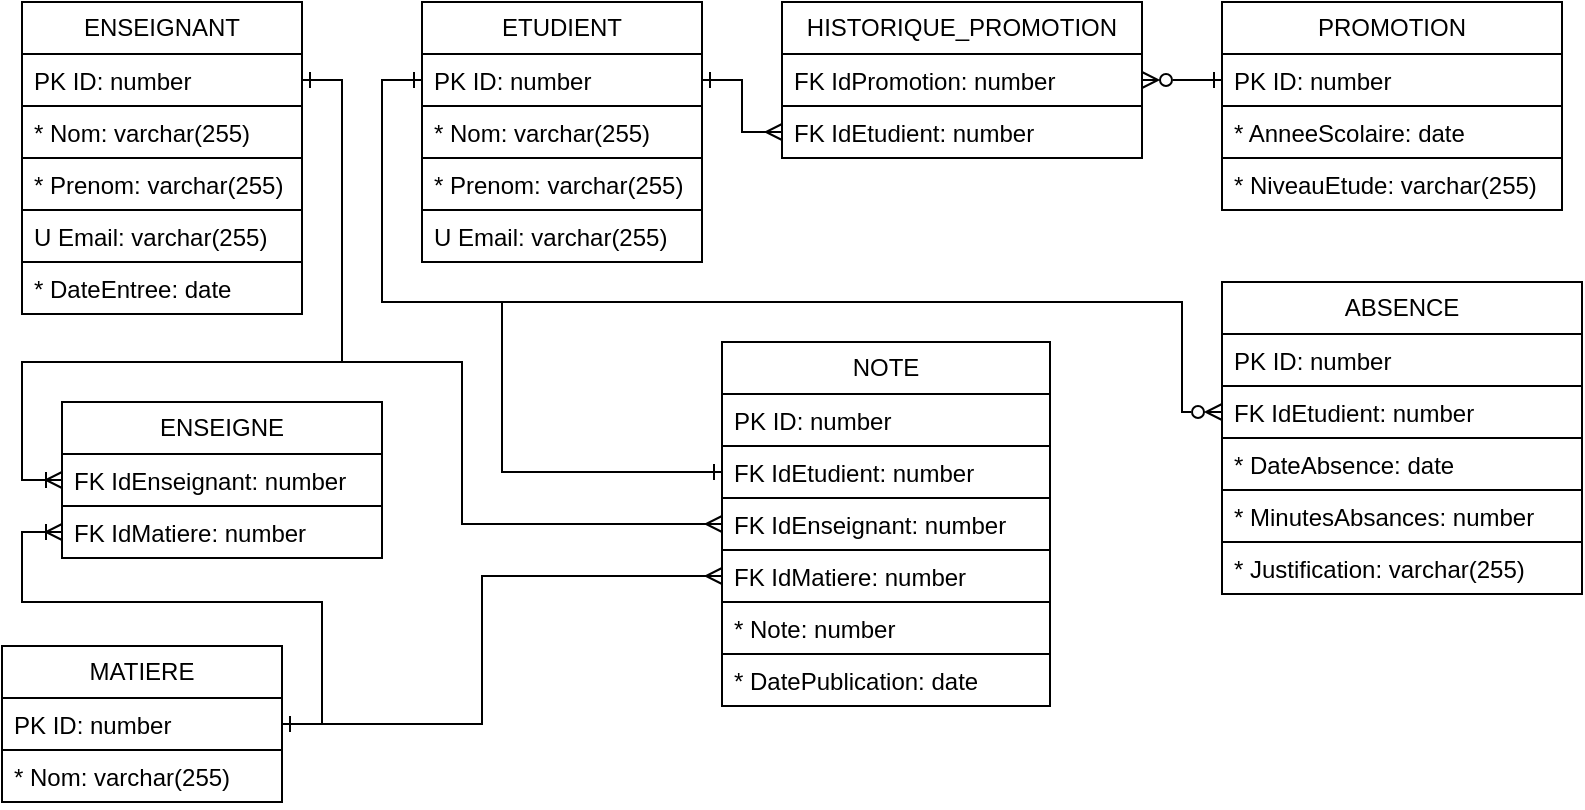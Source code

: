 <mxfile version="25.0.3">
  <diagram name="Page-1" id="5QHQpuwF0d0SdORkyzOC">
    <mxGraphModel dx="1058" dy="528" grid="1" gridSize="10" guides="1" tooltips="1" connect="1" arrows="1" fold="1" page="1" pageScale="1" pageWidth="827" pageHeight="1169" background="none" math="0" shadow="0">
      <root>
        <mxCell id="0" />
        <mxCell id="1" parent="0" />
        <mxCell id="vQiPM37jew7HVd68aj-R-1" value="ENSEIGNANT" style="swimlane;fontStyle=0;childLayout=stackLayout;horizontal=1;startSize=26;horizontalStack=0;resizeParent=1;resizeParentMax=0;resizeLast=0;collapsible=1;marginBottom=0;labelBackgroundColor=#FFFFFF;strokeColor=#000000;strokeWidth=1;swimlaneLine=0;fontColor=#000000;labelBorderColor=none;textShadow=0;whiteSpace=wrap;html=1;" vertex="1" parent="1">
          <mxGeometry x="20" y="80" width="140" height="156" as="geometry">
            <mxRectangle x="40" y="80" width="100" height="30" as="alternateBounds" />
          </mxGeometry>
        </mxCell>
        <mxCell id="vQiPM37jew7HVd68aj-R-2" value="PK ID: number" style="text;align=left;verticalAlign=top;spacingLeft=4;spacingRight=4;overflow=hidden;rotatable=0;points=[[0,0.5],[1,0.5]];portConstraint=eastwest;labelBackgroundColor=#FFFFFF;strokeColor=#000000;strokeWidth=1;swimlaneLine=0;fontColor=#000000;labelBorderColor=none;textShadow=0;whiteSpace=wrap;html=1;" vertex="1" parent="vQiPM37jew7HVd68aj-R-1">
          <mxGeometry y="26" width="140" height="26" as="geometry" />
        </mxCell>
        <mxCell id="vQiPM37jew7HVd68aj-R-3" value="* Nom: varchar(255)" style="text;align=left;verticalAlign=top;spacingLeft=4;spacingRight=4;overflow=hidden;rotatable=0;points=[[0,0.5],[1,0.5]];portConstraint=eastwest;labelBackgroundColor=#FFFFFF;strokeColor=#000000;strokeWidth=1;swimlaneLine=0;fontColor=#000000;labelBorderColor=none;textShadow=0;whiteSpace=wrap;html=1;" vertex="1" parent="vQiPM37jew7HVd68aj-R-1">
          <mxGeometry y="52" width="140" height="26" as="geometry" />
        </mxCell>
        <mxCell id="vQiPM37jew7HVd68aj-R-4" value="* Prenom: varchar(255)" style="text;align=left;verticalAlign=top;spacingLeft=4;spacingRight=4;overflow=hidden;rotatable=0;points=[[0,0.5],[1,0.5]];portConstraint=eastwest;labelBackgroundColor=#FFFFFF;strokeColor=#000000;strokeWidth=1;swimlaneLine=0;fontColor=#000000;labelBorderColor=none;textShadow=0;whiteSpace=wrap;html=1;" vertex="1" parent="vQiPM37jew7HVd68aj-R-1">
          <mxGeometry y="78" width="140" height="26" as="geometry" />
        </mxCell>
        <mxCell id="vQiPM37jew7HVd68aj-R-10" value="U Email: varchar(255)" style="text;align=left;verticalAlign=top;spacingLeft=4;spacingRight=4;overflow=hidden;rotatable=0;points=[[0,0.5],[1,0.5]];portConstraint=eastwest;labelBackgroundColor=#FFFFFF;strokeColor=#000000;strokeWidth=1;swimlaneLine=0;fontColor=#000000;labelBorderColor=none;textShadow=0;whiteSpace=wrap;html=1;" vertex="1" parent="vQiPM37jew7HVd68aj-R-1">
          <mxGeometry y="104" width="140" height="26" as="geometry" />
        </mxCell>
        <mxCell id="vQiPM37jew7HVd68aj-R-12" value="* DateEntree: date" style="text;align=left;verticalAlign=top;spacingLeft=4;spacingRight=4;overflow=hidden;rotatable=0;points=[[0,0.5],[1,0.5]];portConstraint=eastwest;labelBackgroundColor=#FFFFFF;strokeColor=#000000;strokeWidth=1;swimlaneLine=0;fontColor=#000000;labelBorderColor=none;textShadow=0;whiteSpace=wrap;html=1;" vertex="1" parent="vQiPM37jew7HVd68aj-R-1">
          <mxGeometry y="130" width="140" height="26" as="geometry" />
        </mxCell>
        <mxCell id="vQiPM37jew7HVd68aj-R-6" value="ETUDIENT" style="swimlane;fontStyle=0;childLayout=stackLayout;horizontal=1;startSize=26;horizontalStack=0;resizeParent=1;resizeParentMax=0;resizeLast=0;collapsible=1;marginBottom=0;labelBackgroundColor=#FFFFFF;strokeColor=#000000;strokeWidth=1;swimlaneLine=0;fontColor=#000000;labelBorderColor=none;textShadow=0;whiteSpace=wrap;html=1;" vertex="1" parent="1">
          <mxGeometry x="220" y="80" width="140" height="130" as="geometry">
            <mxRectangle x="40" y="80" width="100" height="30" as="alternateBounds" />
          </mxGeometry>
        </mxCell>
        <mxCell id="vQiPM37jew7HVd68aj-R-7" value="PK ID: number" style="text;align=left;verticalAlign=top;spacingLeft=4;spacingRight=4;overflow=hidden;rotatable=0;points=[[0,0.5],[1,0.5]];portConstraint=eastwest;labelBackgroundColor=#FFFFFF;strokeColor=#000000;strokeWidth=1;swimlaneLine=0;fontColor=#000000;labelBorderColor=none;textShadow=0;whiteSpace=wrap;html=1;" vertex="1" parent="vQiPM37jew7HVd68aj-R-6">
          <mxGeometry y="26" width="140" height="26" as="geometry" />
        </mxCell>
        <mxCell id="vQiPM37jew7HVd68aj-R-8" value="* Nom: varchar(255)" style="text;align=left;verticalAlign=top;spacingLeft=4;spacingRight=4;overflow=hidden;rotatable=0;points=[[0,0.5],[1,0.5]];portConstraint=eastwest;labelBackgroundColor=#FFFFFF;strokeColor=#000000;strokeWidth=1;swimlaneLine=0;fontColor=#000000;labelBorderColor=none;textShadow=0;whiteSpace=wrap;html=1;" vertex="1" parent="vQiPM37jew7HVd68aj-R-6">
          <mxGeometry y="52" width="140" height="26" as="geometry" />
        </mxCell>
        <mxCell id="vQiPM37jew7HVd68aj-R-9" value="* Prenom: varchar(255)" style="text;align=left;verticalAlign=top;spacingLeft=4;spacingRight=4;overflow=hidden;rotatable=0;points=[[0,0.5],[1,0.5]];portConstraint=eastwest;labelBackgroundColor=#FFFFFF;strokeColor=#000000;strokeWidth=1;swimlaneLine=0;fontColor=#000000;labelBorderColor=none;textShadow=0;whiteSpace=wrap;html=1;" vertex="1" parent="vQiPM37jew7HVd68aj-R-6">
          <mxGeometry y="78" width="140" height="26" as="geometry" />
        </mxCell>
        <mxCell id="vQiPM37jew7HVd68aj-R-13" value="U Email: varchar(255)" style="text;align=left;verticalAlign=top;spacingLeft=4;spacingRight=4;overflow=hidden;rotatable=0;points=[[0,0.5],[1,0.5]];portConstraint=eastwest;labelBackgroundColor=#FFFFFF;strokeColor=#000000;strokeWidth=1;swimlaneLine=0;fontColor=#000000;labelBorderColor=none;textShadow=0;whiteSpace=wrap;html=1;" vertex="1" parent="vQiPM37jew7HVd68aj-R-6">
          <mxGeometry y="104" width="140" height="26" as="geometry" />
        </mxCell>
        <mxCell id="vQiPM37jew7HVd68aj-R-14" value="PROMOTION" style="swimlane;fontStyle=0;childLayout=stackLayout;horizontal=1;startSize=26;horizontalStack=0;resizeParent=1;resizeParentMax=0;resizeLast=0;collapsible=1;marginBottom=0;labelBackgroundColor=#FFFFFF;strokeColor=#000000;strokeWidth=1;swimlaneLine=0;fontColor=#000000;labelBorderColor=none;textShadow=0;whiteSpace=wrap;html=1;" vertex="1" parent="1">
          <mxGeometry x="620" y="80" width="170" height="104" as="geometry" />
        </mxCell>
        <mxCell id="vQiPM37jew7HVd68aj-R-15" value="PK ID: number" style="text;align=left;verticalAlign=top;spacingLeft=4;spacingRight=4;overflow=hidden;rotatable=0;points=[[0,0.5],[1,0.5]];portConstraint=eastwest;labelBackgroundColor=#FFFFFF;strokeColor=#000000;strokeWidth=1;swimlaneLine=0;fontColor=#000000;labelBorderColor=none;textShadow=0;whiteSpace=wrap;html=1;" vertex="1" parent="vQiPM37jew7HVd68aj-R-14">
          <mxGeometry y="26" width="170" height="26" as="geometry" />
        </mxCell>
        <mxCell id="vQiPM37jew7HVd68aj-R-16" value="* AnneeScolaire: date" style="text;align=left;verticalAlign=top;spacingLeft=4;spacingRight=4;overflow=hidden;rotatable=0;points=[[0,0.5],[1,0.5]];portConstraint=eastwest;labelBackgroundColor=#FFFFFF;strokeColor=#000000;strokeWidth=1;swimlaneLine=0;fontColor=#000000;labelBorderColor=none;textShadow=0;whiteSpace=wrap;html=1;" vertex="1" parent="vQiPM37jew7HVd68aj-R-14">
          <mxGeometry y="52" width="170" height="26" as="geometry" />
        </mxCell>
        <mxCell id="vQiPM37jew7HVd68aj-R-17" value="* NiveauEtude: varchar(255)" style="text;align=left;verticalAlign=top;spacingLeft=4;spacingRight=4;overflow=hidden;rotatable=0;points=[[0,0.5],[1,0.5]];portConstraint=eastwest;labelBackgroundColor=#FFFFFF;strokeColor=#000000;strokeWidth=1;swimlaneLine=0;fontColor=#000000;labelBorderColor=none;textShadow=0;whiteSpace=wrap;html=1;" vertex="1" parent="vQiPM37jew7HVd68aj-R-14">
          <mxGeometry y="78" width="170" height="26" as="geometry" />
        </mxCell>
        <mxCell id="vQiPM37jew7HVd68aj-R-18" value="HISTORIQUE_PROMOTION" style="swimlane;fontStyle=0;childLayout=stackLayout;horizontal=1;startSize=26;horizontalStack=0;resizeParent=1;resizeParentMax=0;resizeLast=0;collapsible=1;marginBottom=0;labelBackgroundColor=#FFFFFF;strokeColor=#000000;strokeWidth=1;swimlaneLine=0;fontColor=#000000;labelBorderColor=none;textShadow=0;whiteSpace=wrap;html=1;" vertex="1" parent="1">
          <mxGeometry x="400" y="80" width="180" height="78" as="geometry" />
        </mxCell>
        <mxCell id="vQiPM37jew7HVd68aj-R-20" value="FK IdPromotion: number" style="text;align=left;verticalAlign=top;spacingLeft=4;spacingRight=4;overflow=hidden;rotatable=0;points=[[0,0.5],[1,0.5]];portConstraint=eastwest;labelBackgroundColor=#FFFFFF;strokeColor=#000000;strokeWidth=1;swimlaneLine=0;fontColor=#000000;labelBorderColor=none;textShadow=0;whiteSpace=wrap;html=1;" vertex="1" parent="vQiPM37jew7HVd68aj-R-18">
          <mxGeometry y="26" width="180" height="26" as="geometry" />
        </mxCell>
        <mxCell id="vQiPM37jew7HVd68aj-R-21" value="FK IdEtudient: number" style="text;align=left;verticalAlign=top;spacingLeft=4;spacingRight=4;overflow=hidden;rotatable=0;points=[[0,0.5],[1,0.5]];portConstraint=eastwest;labelBackgroundColor=#FFFFFF;strokeColor=#000000;strokeWidth=1;swimlaneLine=0;fontColor=#000000;labelBorderColor=none;textShadow=0;whiteSpace=wrap;html=1;" vertex="1" parent="vQiPM37jew7HVd68aj-R-18">
          <mxGeometry y="52" width="180" height="26" as="geometry" />
        </mxCell>
        <mxCell id="vQiPM37jew7HVd68aj-R-58" value="" style="edgeStyle=orthogonalEdgeStyle;rounded=0;orthogonalLoop=1;jettySize=auto;exitX=1;exitY=0.5;exitDx=0;exitDy=0;entryX=0;entryY=0.5;entryDx=0;entryDy=0;startArrow=ERone;startFill=0;endArrow=ERoneToMany;endFill=0;labelBackgroundColor=#FFFFFF;fontColor=#000000;strokeColor=#000000;strokeWidth=1;swimlaneLine=0;labelBorderColor=none;textShadow=0;html=1;" edge="1" parent="1" source="vQiPM37jew7HVd68aj-R-22" target="vQiPM37jew7HVd68aj-R-28">
          <mxGeometry relative="1" as="geometry" />
        </mxCell>
        <mxCell id="vQiPM37jew7HVd68aj-R-22" value="MATIERE" style="swimlane;fontStyle=0;childLayout=stackLayout;horizontal=1;startSize=26;horizontalStack=0;resizeParent=1;resizeParentMax=0;resizeLast=0;collapsible=1;marginBottom=0;labelBackgroundColor=#FFFFFF;strokeColor=#000000;strokeWidth=1;swimlaneLine=0;fontColor=#000000;labelBorderColor=none;textShadow=0;whiteSpace=wrap;html=1;" vertex="1" parent="1">
          <mxGeometry x="10" y="402" width="140" height="78" as="geometry" />
        </mxCell>
        <mxCell id="vQiPM37jew7HVd68aj-R-23" value="PK ID: number" style="text;align=left;verticalAlign=top;spacingLeft=4;spacingRight=4;overflow=hidden;rotatable=0;points=[[0,0.5],[1,0.5]];portConstraint=eastwest;labelBackgroundColor=#FFFFFF;strokeColor=#000000;strokeWidth=1;swimlaneLine=0;fontColor=#000000;labelBorderColor=none;textShadow=0;whiteSpace=wrap;html=1;" vertex="1" parent="vQiPM37jew7HVd68aj-R-22">
          <mxGeometry y="26" width="140" height="26" as="geometry" />
        </mxCell>
        <mxCell id="vQiPM37jew7HVd68aj-R-24" value="* Nom: varchar(255)" style="text;align=left;verticalAlign=top;spacingLeft=4;spacingRight=4;overflow=hidden;rotatable=0;points=[[0,0.5],[1,0.5]];portConstraint=eastwest;labelBackgroundColor=#FFFFFF;strokeColor=#000000;strokeWidth=1;swimlaneLine=0;fontColor=#000000;labelBorderColor=none;textShadow=0;whiteSpace=wrap;html=1;" vertex="1" parent="vQiPM37jew7HVd68aj-R-22">
          <mxGeometry y="52" width="140" height="26" as="geometry" />
        </mxCell>
        <mxCell id="vQiPM37jew7HVd68aj-R-26" value="ENSEIGNE" style="swimlane;fontStyle=0;childLayout=stackLayout;horizontal=1;startSize=26;horizontalStack=0;resizeParent=1;resizeParentMax=0;resizeLast=0;collapsible=1;marginBottom=0;labelBackgroundColor=#FFFFFF;strokeColor=#000000;strokeWidth=1;swimlaneLine=0;fontColor=#000000;labelBorderColor=none;textShadow=0;whiteSpace=wrap;html=1;" vertex="1" parent="1">
          <mxGeometry x="40" y="280" width="160" height="78" as="geometry" />
        </mxCell>
        <mxCell id="vQiPM37jew7HVd68aj-R-27" value="FK IdEnseignant: number" style="text;align=left;verticalAlign=top;spacingLeft=4;spacingRight=4;overflow=hidden;rotatable=0;points=[[0,0.5],[1,0.5]];portConstraint=eastwest;labelBackgroundColor=#FFFFFF;strokeColor=#000000;strokeWidth=1;swimlaneLine=0;fontColor=#000000;labelBorderColor=none;textShadow=0;whiteSpace=wrap;html=1;" vertex="1" parent="vQiPM37jew7HVd68aj-R-26">
          <mxGeometry y="26" width="160" height="26" as="geometry" />
        </mxCell>
        <mxCell id="vQiPM37jew7HVd68aj-R-28" value="FK IdMatiere: number" style="text;align=left;verticalAlign=top;spacingLeft=4;spacingRight=4;overflow=hidden;rotatable=0;points=[[0,0.5],[1,0.5]];portConstraint=eastwest;labelBackgroundColor=#FFFFFF;strokeColor=#000000;strokeWidth=1;swimlaneLine=0;fontColor=#000000;labelBorderColor=none;textShadow=0;whiteSpace=wrap;html=1;" vertex="1" parent="vQiPM37jew7HVd68aj-R-26">
          <mxGeometry y="52" width="160" height="26" as="geometry" />
        </mxCell>
        <mxCell id="vQiPM37jew7HVd68aj-R-29" value="NOTE" style="swimlane;fontStyle=0;childLayout=stackLayout;horizontal=1;startSize=26;horizontalStack=0;resizeParent=1;resizeParentMax=0;resizeLast=0;collapsible=1;marginBottom=0;labelBackgroundColor=#FFFFFF;strokeColor=#000000;strokeWidth=1;swimlaneLine=0;fontColor=#000000;labelBorderColor=none;textShadow=0;whiteSpace=wrap;html=1;" vertex="1" parent="1">
          <mxGeometry x="370" y="250" width="164" height="182" as="geometry">
            <mxRectangle x="40" y="80" width="100" height="30" as="alternateBounds" />
          </mxGeometry>
        </mxCell>
        <mxCell id="vQiPM37jew7HVd68aj-R-30" value="PK ID: number" style="text;align=left;verticalAlign=top;spacingLeft=4;spacingRight=4;overflow=hidden;rotatable=0;points=[[0,0.5],[1,0.5]];portConstraint=eastwest;labelBackgroundColor=#FFFFFF;strokeColor=#000000;strokeWidth=1;swimlaneLine=0;fontColor=#000000;labelBorderColor=none;textShadow=0;whiteSpace=wrap;html=1;" vertex="1" parent="vQiPM37jew7HVd68aj-R-29">
          <mxGeometry y="26" width="164" height="26" as="geometry" />
        </mxCell>
        <mxCell id="vQiPM37jew7HVd68aj-R-31" value="FK IdEtudient: number" style="text;align=left;verticalAlign=top;spacingLeft=4;spacingRight=4;overflow=hidden;rotatable=0;points=[[0,0.5],[1,0.5]];portConstraint=eastwest;labelBackgroundColor=#FFFFFF;strokeColor=#000000;strokeWidth=1;swimlaneLine=0;fontColor=#000000;labelBorderColor=none;textShadow=0;whiteSpace=wrap;html=1;" vertex="1" parent="vQiPM37jew7HVd68aj-R-29">
          <mxGeometry y="52" width="164" height="26" as="geometry" />
        </mxCell>
        <mxCell id="vQiPM37jew7HVd68aj-R-32" value="FK IdEnseignant: number" style="text;align=left;verticalAlign=top;spacingLeft=4;spacingRight=4;overflow=hidden;rotatable=0;points=[[0,0.5],[1,0.5]];portConstraint=eastwest;labelBackgroundColor=#FFFFFF;strokeColor=#000000;strokeWidth=1;swimlaneLine=0;fontColor=#000000;labelBorderColor=none;textShadow=0;whiteSpace=wrap;html=1;" vertex="1" parent="vQiPM37jew7HVd68aj-R-29">
          <mxGeometry y="78" width="164" height="26" as="geometry" />
        </mxCell>
        <mxCell id="vQiPM37jew7HVd68aj-R-33" value="FK IdMatiere: number" style="text;align=left;verticalAlign=top;spacingLeft=4;spacingRight=4;overflow=hidden;rotatable=0;points=[[0,0.5],[1,0.5]];portConstraint=eastwest;labelBackgroundColor=#FFFFFF;strokeColor=#000000;strokeWidth=1;swimlaneLine=0;fontColor=#000000;labelBorderColor=none;textShadow=0;whiteSpace=wrap;html=1;" vertex="1" parent="vQiPM37jew7HVd68aj-R-29">
          <mxGeometry y="104" width="164" height="26" as="geometry" />
        </mxCell>
        <mxCell id="vQiPM37jew7HVd68aj-R-34" value="* Note: number" style="text;align=left;verticalAlign=top;spacingLeft=4;spacingRight=4;overflow=hidden;rotatable=0;points=[[0,0.5],[1,0.5]];portConstraint=eastwest;labelBackgroundColor=#FFFFFF;strokeColor=#000000;strokeWidth=1;swimlaneLine=0;fontColor=#000000;labelBorderColor=none;textShadow=0;whiteSpace=wrap;html=1;" vertex="1" parent="vQiPM37jew7HVd68aj-R-29">
          <mxGeometry y="130" width="164" height="26" as="geometry" />
        </mxCell>
        <mxCell id="vQiPM37jew7HVd68aj-R-35" value="* DatePublication: date" style="text;align=left;verticalAlign=top;spacingLeft=4;spacingRight=4;overflow=hidden;rotatable=0;points=[[0,0.5],[1,0.5]];portConstraint=eastwest;labelBackgroundColor=#FFFFFF;strokeColor=#000000;strokeWidth=1;swimlaneLine=0;fontColor=#000000;labelBorderColor=none;textShadow=0;whiteSpace=wrap;html=1;" vertex="1" parent="vQiPM37jew7HVd68aj-R-29">
          <mxGeometry y="156" width="164" height="26" as="geometry" />
        </mxCell>
        <mxCell id="vQiPM37jew7HVd68aj-R-36" value="ABSENCE" style="swimlane;fontStyle=0;childLayout=stackLayout;horizontal=1;startSize=26;horizontalStack=0;resizeParent=1;resizeParentMax=0;resizeLast=0;collapsible=1;marginBottom=0;labelBackgroundColor=#FFFFFF;strokeColor=#000000;strokeWidth=1;swimlaneLine=0;fontColor=#000000;labelBorderColor=none;textShadow=0;whiteSpace=wrap;html=1;" vertex="1" parent="1">
          <mxGeometry x="620" y="220" width="180" height="156" as="geometry">
            <mxRectangle x="40" y="80" width="100" height="30" as="alternateBounds" />
          </mxGeometry>
        </mxCell>
        <mxCell id="vQiPM37jew7HVd68aj-R-37" value="PK ID: number" style="text;align=left;verticalAlign=top;spacingLeft=4;spacingRight=4;overflow=hidden;rotatable=0;points=[[0,0.5],[1,0.5]];portConstraint=eastwest;labelBackgroundColor=#FFFFFF;strokeColor=#000000;strokeWidth=1;swimlaneLine=0;fontColor=#000000;labelBorderColor=none;textShadow=0;whiteSpace=wrap;html=1;" vertex="1" parent="vQiPM37jew7HVd68aj-R-36">
          <mxGeometry y="26" width="180" height="26" as="geometry" />
        </mxCell>
        <mxCell id="vQiPM37jew7HVd68aj-R-38" value="FK IdEtudient: number" style="text;align=left;verticalAlign=top;spacingLeft=4;spacingRight=4;overflow=hidden;rotatable=0;points=[[0,0.5],[1,0.5]];portConstraint=eastwest;labelBackgroundColor=#FFFFFF;strokeColor=#000000;strokeWidth=1;swimlaneLine=0;fontColor=#000000;labelBorderColor=none;textShadow=0;whiteSpace=wrap;html=1;" vertex="1" parent="vQiPM37jew7HVd68aj-R-36">
          <mxGeometry y="52" width="180" height="26" as="geometry" />
        </mxCell>
        <mxCell id="vQiPM37jew7HVd68aj-R-39" value="* DateAbsence: date" style="text;align=left;verticalAlign=top;spacingLeft=4;spacingRight=4;overflow=hidden;rotatable=0;points=[[0,0.5],[1,0.5]];portConstraint=eastwest;labelBackgroundColor=#FFFFFF;strokeColor=#000000;strokeWidth=1;swimlaneLine=0;fontColor=#000000;labelBorderColor=none;textShadow=0;whiteSpace=wrap;html=1;" vertex="1" parent="vQiPM37jew7HVd68aj-R-36">
          <mxGeometry y="78" width="180" height="26" as="geometry" />
        </mxCell>
        <mxCell id="vQiPM37jew7HVd68aj-R-40" value="* MinutesAbsances: number" style="text;align=left;verticalAlign=top;spacingLeft=4;spacingRight=4;overflow=hidden;rotatable=0;points=[[0,0.5],[1,0.5]];portConstraint=eastwest;labelBackgroundColor=#FFFFFF;strokeColor=#000000;strokeWidth=1;swimlaneLine=0;fontColor=#000000;labelBorderColor=none;textShadow=0;whiteSpace=wrap;html=1;" vertex="1" parent="vQiPM37jew7HVd68aj-R-36">
          <mxGeometry y="104" width="180" height="26" as="geometry" />
        </mxCell>
        <mxCell id="vQiPM37jew7HVd68aj-R-41" value="* Justification: varchar(255)" style="text;align=left;verticalAlign=top;spacingLeft=4;spacingRight=4;overflow=hidden;rotatable=0;points=[[0,0.5],[1,0.5]];portConstraint=eastwest;labelBackgroundColor=#FFFFFF;strokeColor=#000000;strokeWidth=1;swimlaneLine=0;fontColor=#000000;labelBorderColor=none;textShadow=0;whiteSpace=wrap;html=1;" vertex="1" parent="vQiPM37jew7HVd68aj-R-36">
          <mxGeometry y="130" width="180" height="26" as="geometry" />
        </mxCell>
        <mxCell id="vQiPM37jew7HVd68aj-R-43" value="" style="edgeStyle=orthogonalEdgeStyle;rounded=0;orthogonalLoop=1;jettySize=auto;exitX=1;exitY=0.5;exitDx=0;exitDy=0;startArrow=ERone;startFill=0;endArrow=ERoneToMany;endFill=0;jumpStyle=arc;labelBackgroundColor=#FFFFFF;fontColor=#000000;strokeColor=#000000;strokeWidth=1;swimlaneLine=0;labelBorderColor=none;textShadow=0;html=1;" edge="1" parent="1" source="vQiPM37jew7HVd68aj-R-2" target="vQiPM37jew7HVd68aj-R-27">
          <mxGeometry relative="1" as="geometry">
            <Array as="points">
              <mxPoint x="180" y="119" />
              <mxPoint x="180" y="260" />
              <mxPoint x="20" y="260" />
              <mxPoint x="20" y="319" />
            </Array>
          </mxGeometry>
        </mxCell>
        <mxCell id="vQiPM37jew7HVd68aj-R-45" value="" style="edgeStyle=orthogonalEdgeStyle;rounded=0;orthogonalLoop=1;jettySize=auto;exitX=1;exitY=0.5;exitDx=0;exitDy=0;entryX=0;entryY=0.5;entryDx=0;entryDy=0;endArrow=ERmany;endFill=0;startArrow=ERone;startFill=0;jumpStyle=arc;labelBackgroundColor=#FFFFFF;fontColor=#000000;strokeColor=#000000;strokeWidth=1;swimlaneLine=0;labelBorderColor=none;textShadow=0;html=1;" edge="1" parent="1" source="vQiPM37jew7HVd68aj-R-7" target="vQiPM37jew7HVd68aj-R-21">
          <mxGeometry relative="1" as="geometry">
            <Array as="points">
              <mxPoint x="380" y="119" />
              <mxPoint x="380" y="145" />
            </Array>
          </mxGeometry>
        </mxCell>
        <mxCell id="vQiPM37jew7HVd68aj-R-46" value="" style="edgeStyle=orthogonalEdgeStyle;rounded=0;orthogonalLoop=1;jettySize=auto;jumpStyle=arc;startArrow=ERone;startFill=0;endArrow=ERzeroToMany;endFill=0;entryX=1;entryY=0.5;entryDx=0;entryDy=0;exitX=0;exitY=0.5;exitDx=0;exitDy=0;labelBackgroundColor=#FFFFFF;fontColor=#000000;strokeColor=#000000;strokeWidth=1;swimlaneLine=0;labelBorderColor=none;textShadow=0;html=1;" edge="1" parent="1" source="vQiPM37jew7HVd68aj-R-15" target="vQiPM37jew7HVd68aj-R-20">
          <mxGeometry relative="1" as="geometry">
            <mxPoint x="580" y="184.0" as="sourcePoint" />
            <mxPoint x="540" y="184.0" as="targetPoint" />
            <Array as="points">
              <mxPoint x="620" y="119" />
            </Array>
          </mxGeometry>
        </mxCell>
        <mxCell id="vQiPM37jew7HVd68aj-R-47" value="" style="edgeStyle=orthogonalEdgeStyle;rounded=0;orthogonalLoop=1;jettySize=auto;entryX=0;entryY=0.5;entryDx=0;entryDy=0;startArrow=ERone;startFill=0;endArrow=ERone;endFill=0;exitX=0;exitY=0.5;exitDx=0;exitDy=0;labelBackgroundColor=#FFFFFF;fontColor=#000000;strokeColor=#000000;strokeWidth=1;swimlaneLine=0;labelBorderColor=none;textShadow=0;html=1;" edge="1" parent="1" source="vQiPM37jew7HVd68aj-R-7" target="vQiPM37jew7HVd68aj-R-31">
          <mxGeometry relative="1" as="geometry">
            <mxPoint x="300" y="270" as="sourcePoint" />
            <Array as="points">
              <mxPoint x="200" y="119" />
              <mxPoint x="200" y="230" />
              <mxPoint x="260" y="230" />
              <mxPoint x="260" y="315" />
            </Array>
          </mxGeometry>
        </mxCell>
        <mxCell id="vQiPM37jew7HVd68aj-R-49" value="" style="edgeStyle=orthogonalEdgeStyle;rounded=0;orthogonalLoop=1;jettySize=auto;exitX=1;exitY=0.5;exitDx=0;exitDy=0;endArrow=ERmany;endFill=0;startArrow=ERone;startFill=0;jumpStyle=arc;entryX=0;entryY=0.5;entryDx=0;entryDy=0;labelBackgroundColor=#FFFFFF;fontColor=#000000;strokeColor=#000000;strokeWidth=1;swimlaneLine=0;labelBorderColor=none;textShadow=0;html=1;" edge="1" parent="1" source="vQiPM37jew7HVd68aj-R-2" target="vQiPM37jew7HVd68aj-R-32">
          <mxGeometry relative="1" as="geometry">
            <mxPoint x="240" y="350" as="targetPoint" />
            <Array as="points">
              <mxPoint x="180" y="119" />
              <mxPoint x="180" y="260" />
              <mxPoint x="240" y="260" />
              <mxPoint x="240" y="341" />
            </Array>
          </mxGeometry>
        </mxCell>
        <mxCell id="vQiPM37jew7HVd68aj-R-50" value="" style="edgeStyle=orthogonalEdgeStyle;rounded=0;orthogonalLoop=1;jettySize=auto;entryX=0;entryY=0.5;entryDx=0;entryDy=0;endArrow=ERmany;endFill=0;startArrow=ERone;startFill=0;labelBackgroundColor=#FFFFFF;fontColor=#000000;strokeColor=#000000;strokeWidth=1;swimlaneLine=0;labelBorderColor=none;textShadow=0;html=1;" edge="1" parent="1" target="vQiPM37jew7HVd68aj-R-33">
          <mxGeometry relative="1" as="geometry">
            <mxPoint x="150" y="441" as="sourcePoint" />
            <Array as="points">
              <mxPoint x="250" y="441" />
              <mxPoint x="250" y="367" />
            </Array>
          </mxGeometry>
        </mxCell>
        <mxCell id="vQiPM37jew7HVd68aj-R-57" value="" style="edgeStyle=orthogonalEdgeStyle;rounded=0;orthogonalLoop=1;jettySize=auto;exitX=0;exitY=0.5;exitDx=0;exitDy=0;entryX=0;entryY=0.5;entryDx=0;entryDy=0;startArrow=ERone;startFill=0;endArrow=ERzeroToMany;endFill=0;labelBackgroundColor=#FFFFFF;fontColor=#000000;strokeColor=#000000;strokeWidth=1;swimlaneLine=0;labelBorderColor=none;textShadow=0;html=1;" edge="1" parent="1" source="vQiPM37jew7HVd68aj-R-7" target="vQiPM37jew7HVd68aj-R-38">
          <mxGeometry relative="1" as="geometry">
            <Array as="points">
              <mxPoint x="200" y="119" />
              <mxPoint x="200" y="230" />
              <mxPoint x="600" y="230" />
              <mxPoint x="600" y="285" />
            </Array>
          </mxGeometry>
        </mxCell>
      </root>
    </mxGraphModel>
  </diagram>
</mxfile>
